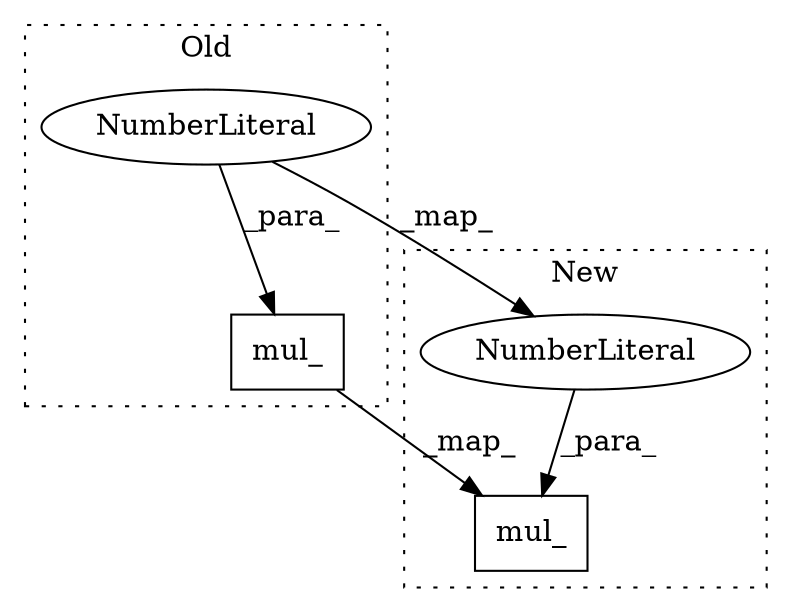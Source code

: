 digraph G {
subgraph cluster0 {
1 [label="mul_" a="32" s="10984,10993" l="5,1" shape="box"];
4 [label="NumberLiteral" a="34" s="10989" l="4" shape="ellipse"];
label = "Old";
style="dotted";
}
subgraph cluster1 {
2 [label="mul_" a="32" s="11034,11042" l="5,1" shape="box"];
3 [label="NumberLiteral" a="34" s="11039" l="3" shape="ellipse"];
label = "New";
style="dotted";
}
1 -> 2 [label="_map_"];
3 -> 2 [label="_para_"];
4 -> 3 [label="_map_"];
4 -> 1 [label="_para_"];
}